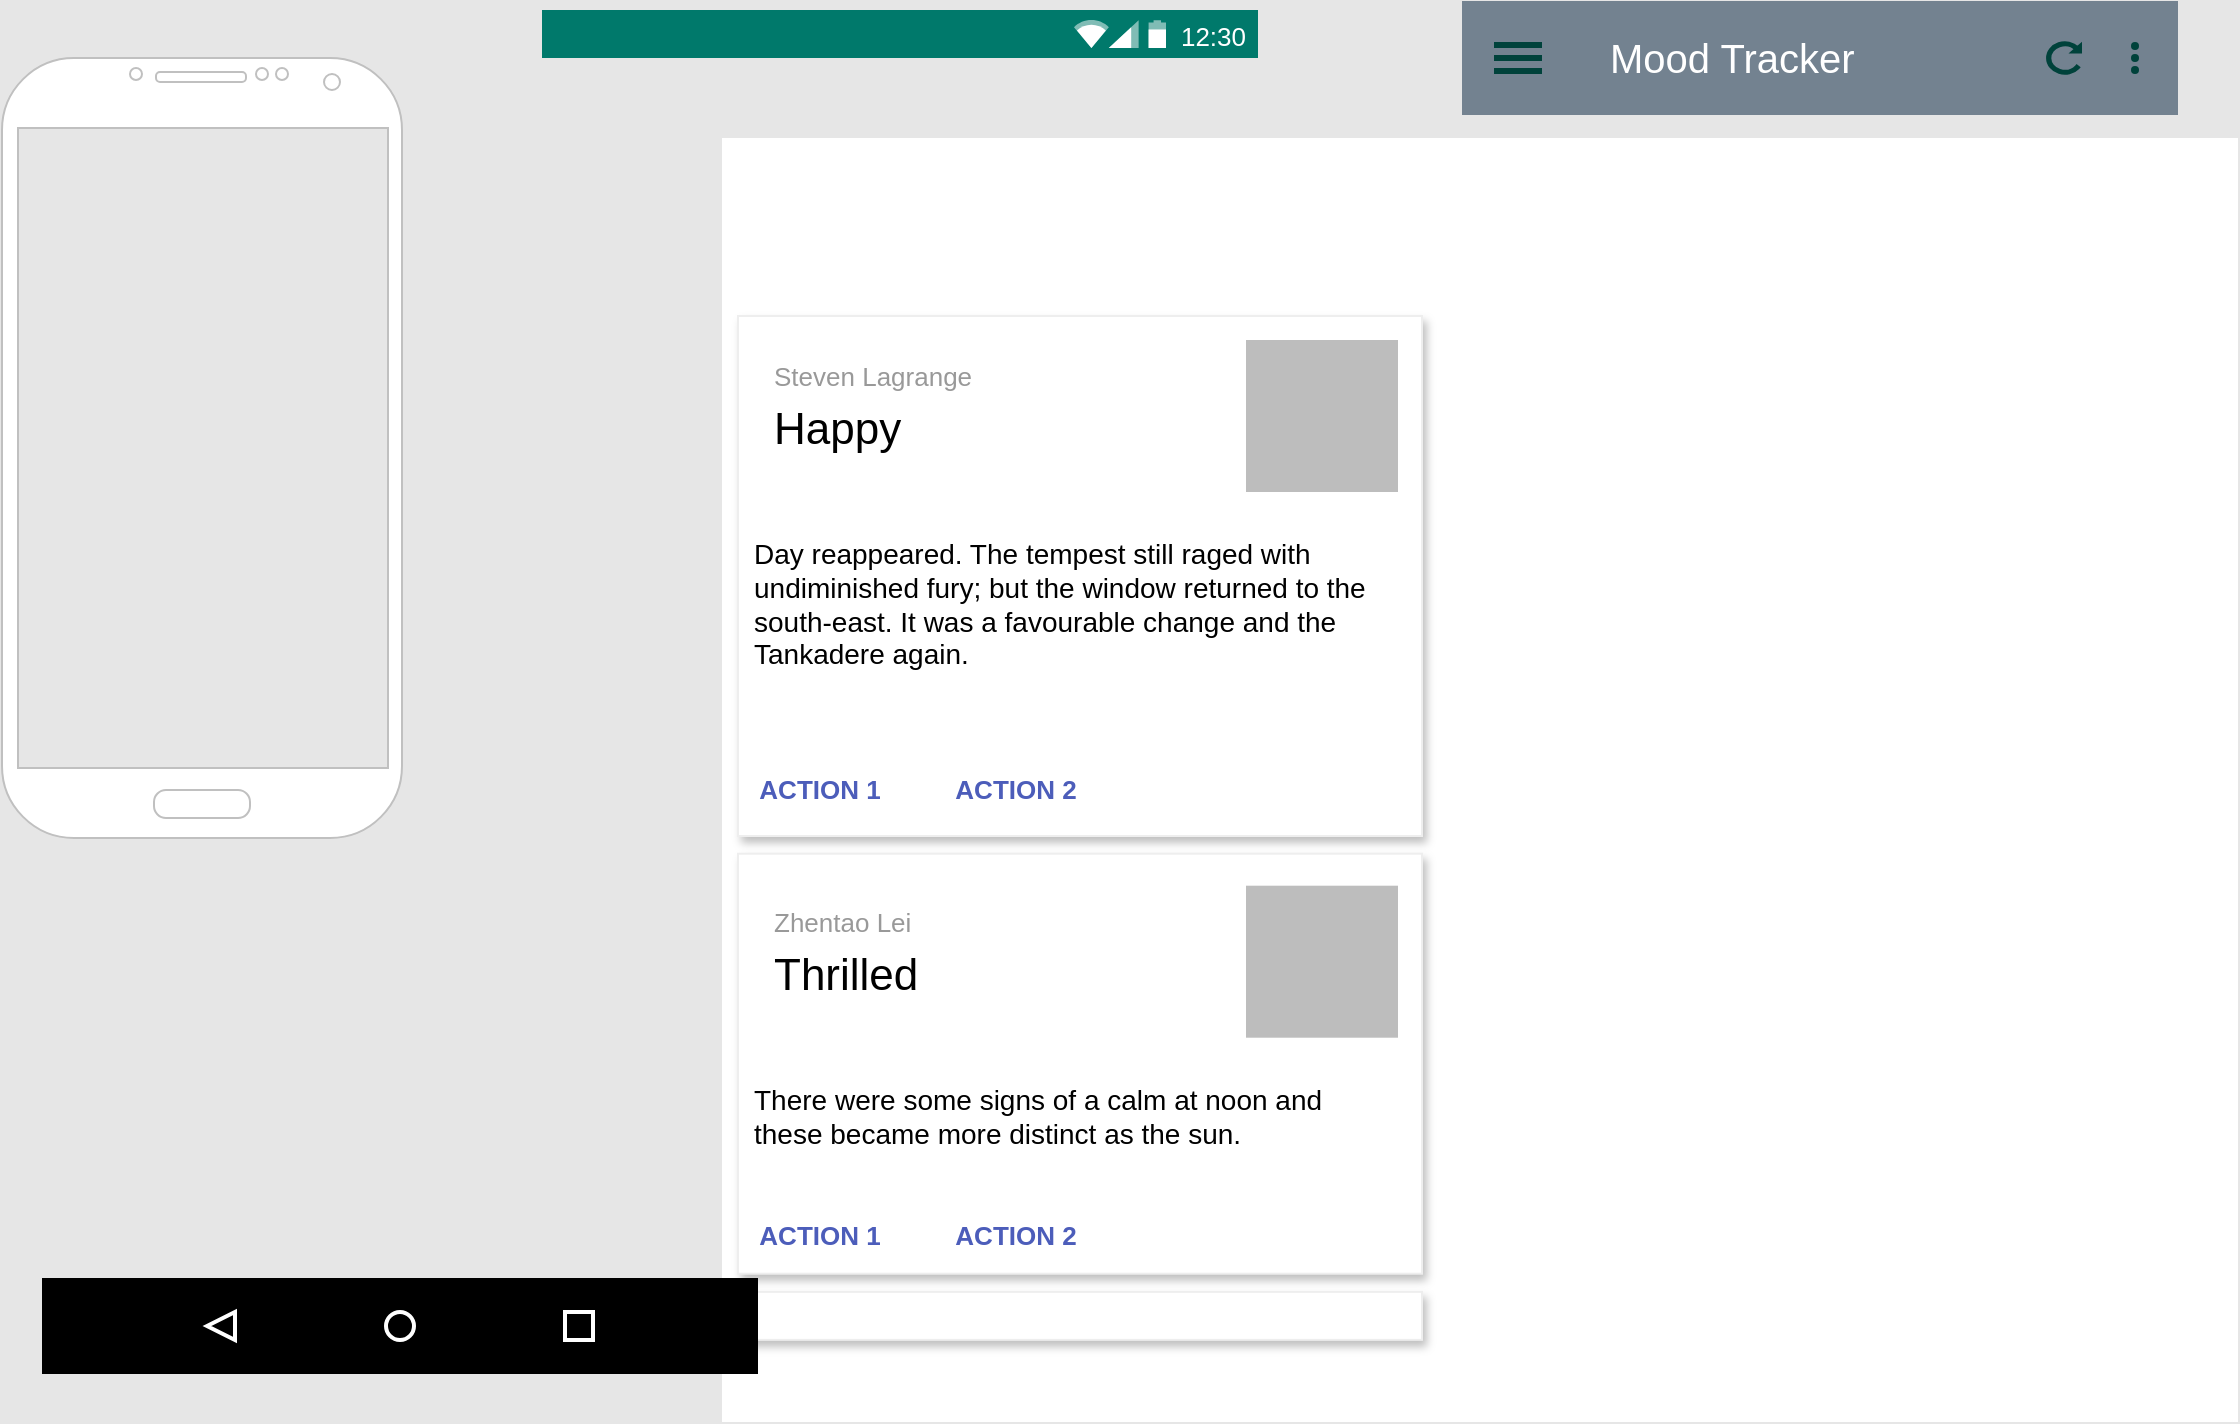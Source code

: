 <mxfile version="12.1.2" type="google" pages="4"><diagram id="O8f7EiVFQB0EQU74yDy-" name="Home Screen"><mxGraphModel dx="1426" dy="758" grid="1" gridSize="10" guides="1" tooltips="1" connect="1" arrows="1" fold="1" page="1" pageScale="1" pageWidth="1100" pageHeight="850" background="#E6E6E6" math="0" shadow="0"><root><mxCell id="0"/><mxCell id="1" parent="0"/><mxCell id="SXG5zUROMk1dvN49aqhJ-48" value="" style="dashed=0;shape=rect;fillColor=#ffffff;strokeColor=none;" parent="1" vertex="1"><mxGeometry x="380" y="80" width="758" height="642" as="geometry"/></mxCell><mxCell id="SXG5zUROMk1dvN49aqhJ-49" value="12:30" style="dashed=0;shape=rect;align=right;fillColor=#00796B;strokeColor=none;fontColor=#FFFFFF;spacingRight=4;spacingTop=1;fontStyle=0;fontSize=13;resizeWidth=1;" parent="SXG5zUROMk1dvN49aqhJ-48" vertex="1"><mxGeometry width="358" height="24" relative="1" as="geometry"><mxPoint x="-90" y="-64" as="offset"/></mxGeometry></mxCell><mxCell id="SXG5zUROMk1dvN49aqhJ-50" value="" style="dashed=0;shape=mxgraph.gmdl.top_bar;strokeColor=none;" parent="SXG5zUROMk1dvN49aqhJ-49" vertex="1"><mxGeometry x="1" y="0.5" width="46" height="14" relative="1" as="geometry"><mxPoint x="-92" y="-7" as="offset"/></mxGeometry></mxCell><mxCell id="SXG5zUROMk1dvN49aqhJ-55" value="" style="dashed=0;shape=mxgraph.gmdl.marginRect;rectMargin=8;rectMarginBottom=-4;fillColor=#ffffff;strokeColor=#eeeeee;shadow=1;resizeHeight=1;resizeWidth=1;" parent="SXG5zUROMk1dvN49aqhJ-48" vertex="1"><mxGeometry width="358" height="272" relative="1" as="geometry"><mxPoint y="81" as="offset"/></mxGeometry></mxCell><mxCell id="SXG5zUROMk1dvN49aqhJ-56" value="" style="shape=rect;fillColor=#BDBDBD;strokeColor=none;" parent="SXG5zUROMk1dvN49aqhJ-55" vertex="1"><mxGeometry x="1" width="76" height="76" relative="1" as="geometry"><mxPoint x="-96" y="20" as="offset"/></mxGeometry></mxCell><mxCell id="SXG5zUROMk1dvN49aqhJ-57" value="Steven Lagrange" style="text;verticalAlign=bottom;spacingLeft=24;fontSize=13;fontColor=#999999;resizeWidth=1;" parent="SXG5zUROMk1dvN49aqhJ-55" vertex="1"><mxGeometry width="250" height="40" relative="1" as="geometry"><mxPoint y="8" as="offset"/></mxGeometry></mxCell><mxCell id="SXG5zUROMk1dvN49aqhJ-58" value="Happy" style="text;verticalAlign=middle;spacingLeft=24;fontSize=22;fontColor=#000000;resizeWidth=1;" parent="SXG5zUROMk1dvN49aqhJ-55" vertex="1"><mxGeometry width="250" height="40" relative="1" as="geometry"><mxPoint y="42" as="offset"/></mxGeometry></mxCell><mxCell id="SXG5zUROMk1dvN49aqhJ-59" value="Day reappeared. The tempest still raged with undiminished fury; but the window returned to the south-east. It was a favourable change and the Tankadere again." style="text;whitespace=wrap;whiteSpace=wrap;spacing=16;fontSize=14;verticalAlign=top;spacingBottom=0;spacingTop=-10;resizeWidth=1;" parent="SXG5zUROMk1dvN49aqhJ-55" vertex="1"><mxGeometry width="342" height="88" relative="1" as="geometry"><mxPoint y="108" as="offset"/></mxGeometry></mxCell><mxCell id="SXG5zUROMk1dvN49aqhJ-60" value="ACTION 1" style="text;verticalAlign=middle;spacingLeft=0;fontSize=13;fontColor=#4C5DBA;align=center;spacing=0;fontStyle=1;" parent="SXG5zUROMk1dvN49aqhJ-55" vertex="1"><mxGeometry y="1" width="98" height="48" relative="1" as="geometry"><mxPoint y="-52" as="offset"/></mxGeometry></mxCell><mxCell id="SXG5zUROMk1dvN49aqhJ-61" value="ACTION 2" style="text;verticalAlign=middle;spacingLeft=8;fontSize=13;fontColor=#4C5DBA;align=center;spacing=0;fontStyle=1" parent="SXG5zUROMk1dvN49aqhJ-55" vertex="1"><mxGeometry y="1" width="90" height="48" relative="1" as="geometry"><mxPoint x="98" y="-52" as="offset"/></mxGeometry></mxCell><mxCell id="SXG5zUROMk1dvN49aqhJ-62" value="" style="dashed=0;shape=mxgraph.gmdl.marginRect;rectMargin=8;rectMarginTop=-4;fillColor=#ffffff;strokeColor=#eeeeee;shadow=1;resizeHeight=1;resizeWidth=1;" parent="SXG5zUROMk1dvN49aqhJ-48" vertex="1"><mxGeometry y="0.425" width="358" height="222" relative="1" as="geometry"><mxPoint y="81" as="offset"/></mxGeometry></mxCell><mxCell id="SXG5zUROMk1dvN49aqhJ-63" value="" style="shape=rect;fillColor=#BDBDBD;strokeColor=none;" parent="SXG5zUROMk1dvN49aqhJ-62" vertex="1"><mxGeometry x="1" width="76" height="76" relative="1" as="geometry"><mxPoint x="-96" y="20" as="offset"/></mxGeometry></mxCell><mxCell id="SXG5zUROMk1dvN49aqhJ-64" value="Zhentao Lei" style="text;verticalAlign=bottom;spacingLeft=24;fontSize=13;fontColor=#999999;resizeWidth=1;" parent="SXG5zUROMk1dvN49aqhJ-62" vertex="1"><mxGeometry width="250" height="40" relative="1" as="geometry"><mxPoint y="8" as="offset"/></mxGeometry></mxCell><mxCell id="SXG5zUROMk1dvN49aqhJ-65" value="Thrilled" style="text;verticalAlign=middle;spacingLeft=24;fontSize=22;fontColor=#000000;resizeWidth=1;" parent="SXG5zUROMk1dvN49aqhJ-62" vertex="1"><mxGeometry width="250" height="40" relative="1" as="geometry"><mxPoint y="42" as="offset"/></mxGeometry></mxCell><mxCell id="SXG5zUROMk1dvN49aqhJ-66" value="There were some signs of a calm at noon and these became more distinct as the sun." style="text;whitespace=wrap;whiteSpace=wrap;spacing=16;fontSize=14;verticalAlign=top;spacingBottom=0;spacingTop=-10;resizeWidth=1;" parent="SXG5zUROMk1dvN49aqhJ-62" vertex="1"><mxGeometry width="342" height="88" relative="1" as="geometry"><mxPoint y="108" as="offset"/></mxGeometry></mxCell><mxCell id="SXG5zUROMk1dvN49aqhJ-67" value="ACTION 1" style="text;verticalAlign=middle;spacingLeft=0;fontSize=13;fontColor=#4C5DBA;align=center;spacing=0;fontStyle=1;" parent="SXG5zUROMk1dvN49aqhJ-62" vertex="1"><mxGeometry y="1" width="98" height="48" relative="1" as="geometry"><mxPoint y="-52" as="offset"/></mxGeometry></mxCell><mxCell id="SXG5zUROMk1dvN49aqhJ-68" value="ACTION 2" style="text;verticalAlign=middle;spacingLeft=8;fontSize=13;fontColor=#4C5DBA;align=center;spacing=0;fontStyle=1" parent="SXG5zUROMk1dvN49aqhJ-62" vertex="1"><mxGeometry y="1" width="90" height="48" relative="1" as="geometry"><mxPoint x="98" y="-52" as="offset"/></mxGeometry></mxCell><mxCell id="SXG5zUROMk1dvN49aqhJ-69" value="" style="dashed=0;shape=mxgraph.gmdl.marginRect;rectMargin=8;;fillColor=#ffffff;strokeColor=#eeeeee;shadow=1;resizeHeight=1;resizeWidth=1;" parent="SXG5zUROMk1dvN49aqhJ-48" vertex="1"><mxGeometry y="0.76" width="358" height="40" relative="1" as="geometry"><mxPoint y="81" as="offset"/></mxGeometry></mxCell><mxCell id="SXG5zUROMk1dvN49aqhJ-70" value="" style="dashed=0;shape=rect;strokeColor=none;fillColor=#000000;resizeWidth=1;" parent="SXG5zUROMk1dvN49aqhJ-48" vertex="1"><mxGeometry y="1" width="358" height="48" relative="1" as="geometry"><mxPoint x="-340" y="-72" as="offset"/></mxGeometry></mxCell><mxCell id="SXG5zUROMk1dvN49aqhJ-71" value="" style="dashed=0;shape=mxgraph.gmdl.back;strokeColor=#ffffff;fillColor=#000000;strokeWidth=2;" parent="SXG5zUROMk1dvN49aqhJ-70" vertex="1"><mxGeometry x="0.25" y="0.5" width="14" height="14" relative="1" as="geometry"><mxPoint x="-7" y="-7" as="offset"/></mxGeometry></mxCell><mxCell id="SXG5zUROMk1dvN49aqhJ-72" value="" style="shape=ellipse;strokeColor=#ffffff;fillColor=#000000;strokeWidth=2;" parent="SXG5zUROMk1dvN49aqhJ-70" vertex="1"><mxGeometry x="0.5" y="0.5" width="14" height="14" relative="1" as="geometry"><mxPoint x="-7" y="-7" as="offset"/></mxGeometry></mxCell><mxCell id="SXG5zUROMk1dvN49aqhJ-73" value="" style="shape=rect;strokeColor=#ffffff;fillColor=#000000;strokeWidth=2;" parent="SXG5zUROMk1dvN49aqhJ-70" vertex="1"><mxGeometry x="0.75" y="0.5" width="14" height="14" relative="1" as="geometry"><mxPoint x="-7" y="-7" as="offset"/></mxGeometry></mxCell><mxCell id="SmLuFYR5V9szPFM6UFb4-1" value="" style="group" vertex="1" connectable="0" parent="SXG5zUROMk1dvN49aqhJ-48"><mxGeometry x="370" y="-68.5" width="358" height="57" as="geometry"/></mxCell><mxCell id="SXG5zUROMk1dvN49aqhJ-51" value="Mood Tracker" style="dashed=0;shape=rect;strokeColor=none;fillColor=#738290;;resizeWidth=1;fontSize=20;fontColor=#FFFFFF;spacingTop=-3;verticalAlign=middle;spacingLeft=72;align=left;" parent="SmLuFYR5V9szPFM6UFb4-1" vertex="1"><mxGeometry width="358" height="57" relative="1" as="geometry"><mxPoint as="offset"/></mxGeometry></mxCell><mxCell id="SXG5zUROMk1dvN49aqhJ-52" value="" style="dashed=0;shape=mxgraph.gmdl.preferences;strokeColor=none;fillColor=#00423B;" parent="SXG5zUROMk1dvN49aqhJ-51" vertex="1"><mxGeometry y="0.5" width="24" height="16" relative="1" as="geometry"><mxPoint x="16" y="-8" as="offset"/></mxGeometry></mxCell><mxCell id="SXG5zUROMk1dvN49aqhJ-53" value="" style="dashed=0;shape=mxgraph.gmdl.refresh;strokeColor=#00423B;fillColor=#00423B;strokeWidth=2;" parent="SXG5zUROMk1dvN49aqhJ-51" vertex="1"><mxGeometry x="1" y="0.5" width="16" height="16" relative="1" as="geometry"><mxPoint x="-65" y="-8" as="offset"/></mxGeometry></mxCell><mxCell id="SXG5zUROMk1dvN49aqhJ-54" value="" style="dashed=0;shape=mxgraph.gmdl.settings;strokeColor=none;fillColor=#00423B;" parent="SXG5zUROMk1dvN49aqhJ-51" vertex="1"><mxGeometry x="1" y="0.5" width="5" height="16" relative="1" as="geometry"><mxPoint x="-24" y="-8" as="offset"/></mxGeometry></mxCell><mxCell id="gM6t_ewYj4vXhcuBP3U4-1" value="" style="verticalLabelPosition=bottom;verticalAlign=top;html=1;shadow=0;dashed=0;strokeWidth=1;shape=mxgraph.android.phone2;fillColor=#ffffff;strokeColor=#c0c0c0;fontSize=20;" vertex="1" parent="1"><mxGeometry x="20" y="40" width="200" height="390" as="geometry"/></mxCell></root></mxGraphModel></diagram><diagram id="A9r8YznWhT5kEXu7uuxt" name="User Screen"><mxGraphModel dx="983" dy="523" grid="1" gridSize="10" guides="1" tooltips="1" connect="1" arrows="1" fold="1" page="1" pageScale="1" pageWidth="1100" pageHeight="850" background="none" math="0" shadow="0"><root><mxCell id="14R9rjhxlR8Kf-wujbPI-0"/><mxCell id="14R9rjhxlR8Kf-wujbPI-1" parent="14R9rjhxlR8Kf-wujbPI-0"/><mxCell id="mLfiRgtDOeNZi64KXTV_-6" value="" style="dashed=0;shape=line;strokeWidth=1;noLabel=1;strokeColor=#eeeeee;fillColor=#011740;fontSize=20;fontColor=#E6E6E6;" vertex="1" parent="14R9rjhxlR8Kf-wujbPI-1"><mxGeometry x="404.952" y="498.333" width="576.048" height="16.667" as="geometry"/></mxCell><mxCell id="2ibvWLn8dRvuc2gs89Zt-0" value="" style="group" vertex="1" connectable="0" parent="14R9rjhxlR8Kf-wujbPI-1"><mxGeometry x="103" y="40" width="369.5" height="650" as="geometry"/></mxCell><mxCell id="2ibvWLn8dRvuc2gs89Zt-1" value="" style="shape=rect;fillColor=#FFFFFF;strokeColor=none;fontSize=20;fontColor=#000000;align=left;" vertex="1" parent="2ibvWLn8dRvuc2gs89Zt-0"><mxGeometry y="43.333" width="332.554" height="563.333" as="geometry"/></mxCell><mxCell id="2ibvWLn8dRvuc2gs89Zt-2" value="" style="verticalLabelPosition=bottom;verticalAlign=top;html=1;shadow=0;dashed=0;strokeWidth=1;shape=mxgraph.android.phone2;fillColor=#000000;strokeColor=#c0c0c0;fontSize=20;fontColor=#000000;align=left;" vertex="1" parent="2ibvWLn8dRvuc2gs89Zt-0"><mxGeometry width="335" height="650" as="geometry"/></mxCell><mxCell id="mLfiRgtDOeNZi64KXTV_-4" value="" style="verticalLabelPosition=bottom;shadow=0;dashed=0;align=center;html=1;verticalAlign=top;strokeWidth=1;shape=mxgraph.mockup.containers.userMale;strokeColor=#666666;strokeColor2=#008cff;fillColor=#ffffff;fontSize=20;fontColor=#E6E6E6;fontStyle=4" vertex="1" parent="2ibvWLn8dRvuc2gs89Zt-0"><mxGeometry x="86.244" y="158.333" width="166.488" height="166.667" as="geometry"/></mxCell><mxCell id="mLfiRgtDOeNZi64KXTV_-8" value="&lt;font color=&quot;#000000&quot; style=&quot;font-size: 24px&quot;&gt;Username&lt;/font&gt;" style="text;html=1;resizable=0;points=[];autosize=1;align=left;verticalAlign=top;spacingTop=-4;fontSize=20;fontColor=#E6E6E6;" vertex="1" parent="2ibvWLn8dRvuc2gs89Zt-0"><mxGeometry x="104.5" y="350" width="130" height="30" as="geometry"/></mxCell><mxCell id="KfUtb-U2RP5VYCPHMgUR-0" value="" style="dashed=0;aspect=fixed;verticalLabelPosition=bottom;verticalAlign=top;align=center;shape=mxgraph.gmdl.edit;strokeColor=none;fillColor=#737373;shadow=0;fontSize=20;fontColor=#000000;" vertex="1" parent="2ibvWLn8dRvuc2gs89Zt-0"><mxGeometry x="232.5" y="355" width="20" height="20" as="geometry"/></mxCell><mxCell id="HnuZ16xuC6xchwIlokMR-0" value="12:30" style="dashed=0;shape=rect;align=right;fillColor=#00796B;strokeColor=none;fontColor=#FFFFFF;spacingRight=4;spacingTop=1;fontStyle=0;fontSize=13;resizeWidth=1;" vertex="1" parent="2ibvWLn8dRvuc2gs89Zt-0"><mxGeometry x="11" y="57" width="312" height="24" as="geometry"><mxPoint x="-90" y="-64" as="offset"/></mxGeometry></mxCell><mxCell id="HnuZ16xuC6xchwIlokMR-1" value="" style="dashed=0;shape=mxgraph.gmdl.top_bar;strokeColor=none;" vertex="1" parent="HnuZ16xuC6xchwIlokMR-0"><mxGeometry x="1" y="0.5" width="46" height="14" relative="1" as="geometry"><mxPoint x="-92" y="-7" as="offset"/></mxGeometry></mxCell><mxCell id="zd5spg-2jF37816hyNTL-7" value="" style="group" vertex="1" connectable="0" parent="14R9rjhxlR8Kf-wujbPI-1"><mxGeometry x="500" y="90" width="310" height="50" as="geometry"/></mxCell><mxCell id="zd5spg-2jF37816hyNTL-0" value="" style="group" vertex="1" connectable="0" parent="zd5spg-2jF37816hyNTL-7"><mxGeometry width="310" height="50" as="geometry"/></mxCell><mxCell id="zd5spg-2jF37816hyNTL-1" value="" style="group" vertex="1" connectable="0" parent="zd5spg-2jF37816hyNTL-0"><mxGeometry width="310" height="50" as="geometry"/></mxCell><mxCell id="zd5spg-2jF37816hyNTL-2" value="" style="group" vertex="1" connectable="0" parent="zd5spg-2jF37816hyNTL-1"><mxGeometry width="310" height="50" as="geometry"/></mxCell><mxCell id="zd5spg-2jF37816hyNTL-3" value="" style="rounded=0;whiteSpace=wrap;html=1;fontSize=20;strokeColor=none;fillColor=#011740;fontColor=#ffffff;" vertex="1" parent="zd5spg-2jF37816hyNTL-2"><mxGeometry width="310" height="50" as="geometry"/></mxCell><mxCell id="zd5spg-2jF37816hyNTL-4" value="" style="dashed=0;shape=mxgraph.gmdl.preferences;strokeColor=#6F0000;fillColor=#a20025;fontColor=#ffffff;" vertex="1" parent="zd5spg-2jF37816hyNTL-2"><mxGeometry x="10" y="17" width="24" height="16" as="geometry"><mxPoint x="16" y="-8" as="offset"/></mxGeometry></mxCell><mxCell id="zd5spg-2jF37816hyNTL-5" value="Mood Tracker" style="text;html=1;strokeColor=none;fillColor=none;align=center;verticalAlign=middle;whiteSpace=wrap;rounded=0;fontSize=20;fontColor=#E6E6E6;" vertex="1" parent="zd5spg-2jF37816hyNTL-2"><mxGeometry x="40" width="270" height="50" as="geometry"/></mxCell></root></mxGraphModel></diagram><diagram id="B3sKD4tqMIdgGmc1KdI5" name="Feed Item"><mxGraphModel dx="1426" dy="758" grid="1" gridSize="10" guides="1" tooltips="1" connect="1" arrows="1" fold="1" page="1" pageScale="1" pageWidth="1100" pageHeight="850" background="#E6E6E6" math="0" shadow="0"><root><mxCell id="iEGvLfQIJwZtOkGkdsY0-0"/><mxCell id="iEGvLfQIJwZtOkGkdsY0-1" parent="iEGvLfQIJwZtOkGkdsY0-0"/><mxCell id="blATR0cr79Pc1o4Wpj_o-0" value="" style="group" vertex="1" connectable="0" parent="iEGvLfQIJwZtOkGkdsY0-1"><mxGeometry x="280" y="329" width="510" height="137" as="geometry"/></mxCell><mxCell id="B0DCBjXtn2IbhzvULKt--2" value="" style="rounded=0;whiteSpace=wrap;html=1;fillColor=#FFFFFF;fontSize=20;fontColor=#E6E6E6;align=center;strokeColor=none;" vertex="1" parent="blATR0cr79Pc1o4Wpj_o-0"><mxGeometry width="510" height="137" as="geometry"/></mxCell><mxCell id="B0DCBjXtn2IbhzvULKt--3" value="" style="verticalLabelPosition=bottom;shadow=0;dashed=0;align=center;html=1;verticalAlign=top;strokeWidth=1;shape=mxgraph.mockup.misc.map;fillColor=#011740;fontSize=20;fontColor=#E6E6E6;" vertex="1" parent="blATR0cr79Pc1o4Wpj_o-0"><mxGeometry x="380" y="17" width="98" height="98" as="geometry"/></mxCell><mxCell id="u7EcUvSDUej_pL_NTyix-0" value="" style="html=1;verticalLabelPosition=bottom;align=center;labelBackgroundColor=#ffffff;verticalAlign=top;strokeWidth=2;strokeColor=#0080F0;fillColor=#ffffff;shadow=0;dashed=0;shape=mxgraph.ios7.icons.user;fontSize=20;fontColor=#E6E6E6;" vertex="1" parent="blATR0cr79Pc1o4Wpj_o-0"><mxGeometry x="10" y="10" width="56" height="56" as="geometry"/></mxCell><mxCell id="MHbk851xnob9CTMbm8RP-0" value="&lt;font color=&quot;#000000&quot;&gt;Username is feeling mood&lt;/font&gt;" style="text;html=1;strokeColor=none;fillColor=none;align=left;verticalAlign=middle;whiteSpace=wrap;rounded=0;fontSize=20;fontColor=#E6E6E6;" vertex="1" parent="blATR0cr79Pc1o4Wpj_o-0"><mxGeometry x="10" y="91" width="300" height="20" as="geometry"/></mxCell></root></mxGraphModel></diagram><diagram id="vFMrhzuNDZKOr6enAteW" name="Elements"><mxGraphModel dx="1426" dy="758" grid="1" gridSize="10" guides="1" tooltips="1" connect="1" arrows="1" fold="1" page="1" pageScale="1" pageWidth="1100" pageHeight="850" background="#E6E6E6" math="0" shadow="0"><root><mxCell id="bgiXe1McNc6MRjds2wLt-0"/><mxCell id="bgiXe1McNc6MRjds2wLt-1" parent="bgiXe1McNc6MRjds2wLt-0"/><mxCell id="4nV9nM_Tu6iRK-BaM_pz-0" value="" style="verticalLabelPosition=bottom;shadow=0;dashed=0;align=center;html=1;verticalAlign=top;strokeWidth=1;shape=mxgraph.mockup.misc.map;" vertex="1" parent="bgiXe1McNc6MRjds2wLt-1"><mxGeometry x="80" y="110" width="130" height="130" as="geometry"/></mxCell><mxCell id="RLKZMRj0Y0naCU-sBP4b-0" value="Input text" style="text;fontColor=#000000;fontSize=16;verticalAlign=middle;strokeColor=none;fillColor=none;" vertex="1" parent="bgiXe1McNc6MRjds2wLt-1"><mxGeometry x="60" y="340" width="290" height="25" as="geometry"/></mxCell><mxCell id="RLKZMRj0Y0naCU-sBP4b-1" value="" style="dashed=0;shape=line;strokeWidth=2;noLabel=1;strokeColor=#0C8CF2;opacity=50;fontSize=20;" vertex="1" parent="bgiXe1McNc6MRjds2wLt-1"><mxGeometry x="60" y="365" width="290" height="8" as="geometry"/></mxCell><mxCell id="frKdYeM3BxaSIwC0qLPe-0" value="" style="html=1;verticalLabelPosition=bottom;align=center;labelBackgroundColor=#ffffff;verticalAlign=top;strokeWidth=2;strokeColor=#0080F0;fillColor=#ffffff;shadow=0;dashed=0;shape=mxgraph.ios7.icons.user;fontSize=20;fontColor=#E6E6E6;" vertex="1" parent="bgiXe1McNc6MRjds2wLt-1"><mxGeometry x="89" y="470" width="56" height="56" as="geometry"/></mxCell><mxCell id="A0Ha_BmwVe72fIVJj0mS-1" value="" style="group" vertex="1" connectable="0" parent="bgiXe1McNc6MRjds2wLt-1"><mxGeometry x="780" y="30" width="231" height="450" as="geometry"/></mxCell><mxCell id="yqi6aM-sEht_H-5B0y74-0" value="" style="shape=rect;fillColor=#FFFFFF;strokeColor=none;fontSize=20;fontColor=#000000;align=left;" vertex="1" parent="A0Ha_BmwVe72fIVJj0mS-1"><mxGeometry y="30" width="230" height="390" as="geometry"/></mxCell><mxCell id="A0Ha_BmwVe72fIVJj0mS-0" value="" style="verticalLabelPosition=bottom;verticalAlign=top;html=1;shadow=0;dashed=0;strokeWidth=1;shape=mxgraph.android.phone2;fillColor=#000000;strokeColor=#c0c0c0;fontSize=20;fontColor=#000000;align=left;" vertex="1" parent="A0Ha_BmwVe72fIVJj0mS-1"><mxGeometry width="231" height="450" as="geometry"/></mxCell><mxCell id="adr2ZxKoPhZx8qTZd8Ja-0" value="" style="group" vertex="1" connectable="0" parent="bgiXe1McNc6MRjds2wLt-1"><mxGeometry x="270" y="50" width="310" height="50" as="geometry"/></mxCell><mxCell id="jaVFkJk-9qwuT3HZ145G-0" value="" style="group" vertex="1" connectable="0" parent="adr2ZxKoPhZx8qTZd8Ja-0"><mxGeometry width="310" height="50" as="geometry"/></mxCell><mxCell id="zfJyH2-adEtzqn5-RKKJ-32" value="" style="group" vertex="1" connectable="0" parent="jaVFkJk-9qwuT3HZ145G-0"><mxGeometry width="310" height="50" as="geometry"/></mxCell><mxCell id="zfJyH2-adEtzqn5-RKKJ-29" value="" style="rounded=0;whiteSpace=wrap;html=1;fontSize=20;strokeColor=none;fillColor=#011740;fontColor=#ffffff;" vertex="1" parent="zfJyH2-adEtzqn5-RKKJ-32"><mxGeometry width="310" height="50" as="geometry"/></mxCell><mxCell id="zfJyH2-adEtzqn5-RKKJ-30" value="" style="dashed=0;shape=mxgraph.gmdl.preferences;strokeColor=#6F0000;fillColor=#a20025;fontColor=#ffffff;" vertex="1" parent="zfJyH2-adEtzqn5-RKKJ-32"><mxGeometry x="10" y="17" width="24" height="16" as="geometry"><mxPoint x="16" y="-8" as="offset"/></mxGeometry></mxCell><mxCell id="zfJyH2-adEtzqn5-RKKJ-31" value="Mood Tracker" style="text;html=1;strokeColor=none;fillColor=none;align=center;verticalAlign=middle;whiteSpace=wrap;rounded=0;fontSize=20;fontColor=#E6E6E6;" vertex="1" parent="zfJyH2-adEtzqn5-RKKJ-32"><mxGeometry x="40" width="270" height="50" as="geometry"/></mxCell></root></mxGraphModel></diagram></mxfile>
